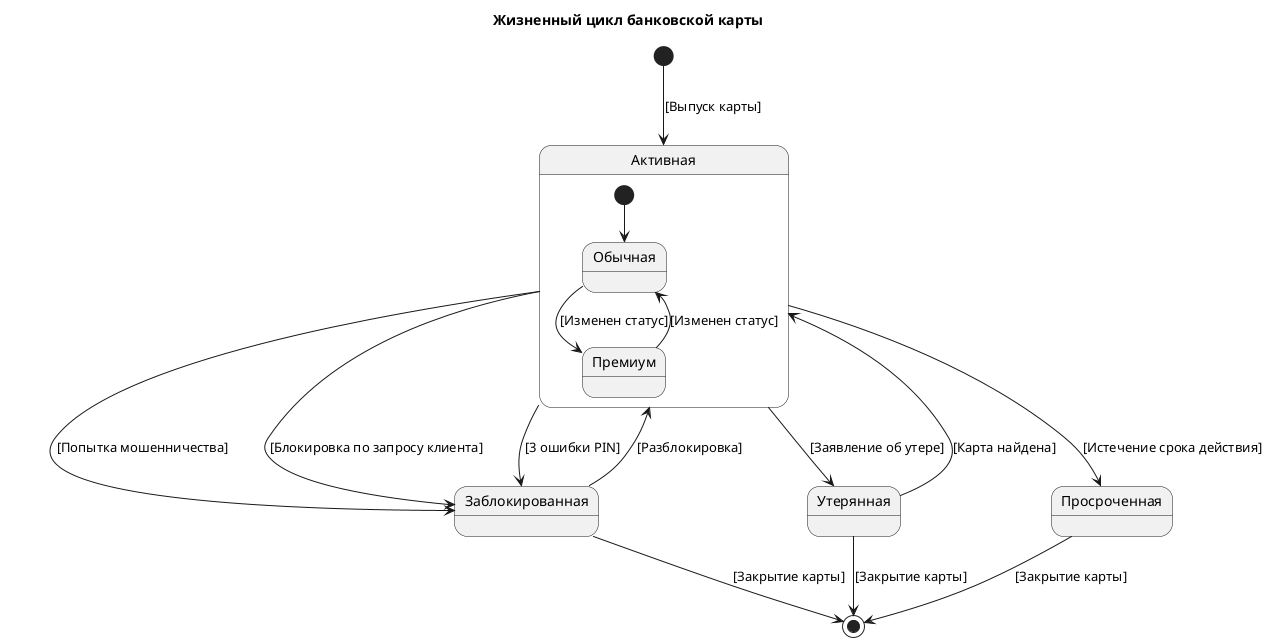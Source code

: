 @startuml
title Жизненный цикл банковской карты

[*] --> Активная : [Выпуск карты]

state Активная {
    state Обычная
    state Премиум
    [*] --> Обычная
    Обычная --> Премиум : [Изменен статус]
    Премиум --> Обычная : [Изменен статус]
}

Активная --> Заблокированная : [Попытка мошенничества]
Активная --> Заблокированная : [Блокировка по запросу клиента]
Активная --> Заблокированная : [3 ошибки PIN]
Активная --> Утерянная : [Заявление об утере]
Активная --> Просроченная : [Истечение срока действия]

Заблокированная --> Активная : [Разблокировка]
Заблокированная --> [*] : [Закрытие карты]

Просроченная --> [*] : [Закрытие карты]

Утерянная --> Активная : [Карта найдена]
Утерянная --> [*] : [Закрытие карты]

@enduml